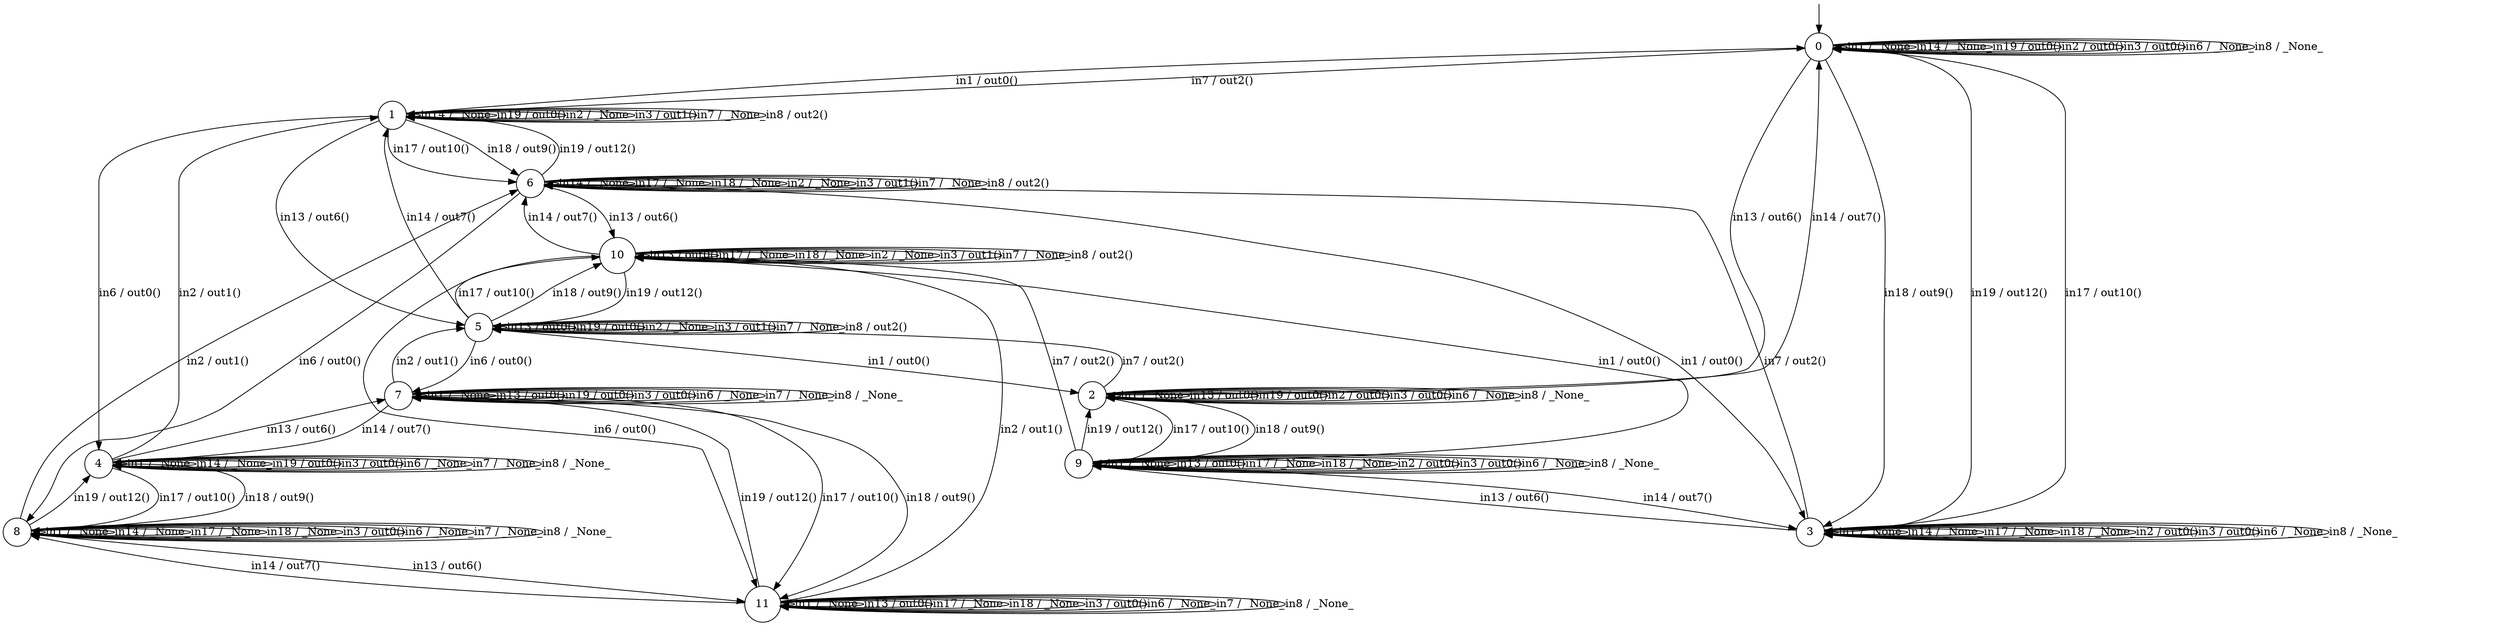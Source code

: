 digraph g {

	s0 [shape="circle" label="0"];
	s1 [shape="circle" label="1"];
	s2 [shape="circle" label="2"];
	s3 [shape="circle" label="3"];
	s4 [shape="circle" label="4"];
	s5 [shape="circle" label="5"];
	s6 [shape="circle" label="6"];
	s7 [shape="circle" label="7"];
	s8 [shape="circle" label="8"];
	s9 [shape="circle" label="9"];
	s10 [shape="circle" label="10"];
	s11 [shape="circle" label="11"];
	s0 -> s0 [label="in1 / _None_"];
	s0 -> s2 [label="in13 / out6()"];
	s0 -> s0 [label="in14 / _None_"];
	s0 -> s3 [label="in17 / out10()"];
	s0 -> s3 [label="in18 / out9()"];
	s0 -> s0 [label="in19 / out0()"];
	s0 -> s0 [label="in2 / out0()"];
	s0 -> s0 [label="in3 / out0()"];
	s0 -> s0 [label="in6 / _None_"];
	s0 -> s1 [label="in7 / out2()"];
	s0 -> s0 [label="in8 / _None_"];
	s1 -> s0 [label="in1 / out0()"];
	s1 -> s5 [label="in13 / out6()"];
	s1 -> s1 [label="in14 / _None_"];
	s1 -> s6 [label="in17 / out10()"];
	s1 -> s6 [label="in18 / out9()"];
	s1 -> s1 [label="in19 / out0()"];
	s1 -> s1 [label="in2 / _None_"];
	s1 -> s1 [label="in3 / out1()"];
	s1 -> s4 [label="in6 / out0()"];
	s1 -> s1 [label="in7 / _None_"];
	s1 -> s1 [label="in8 / out2()"];
	s2 -> s2 [label="in1 / _None_"];
	s2 -> s2 [label="in13 / out0()"];
	s2 -> s0 [label="in14 / out7()"];
	s2 -> s9 [label="in17 / out10()"];
	s2 -> s9 [label="in18 / out9()"];
	s2 -> s2 [label="in19 / out0()"];
	s2 -> s2 [label="in2 / out0()"];
	s2 -> s2 [label="in3 / out0()"];
	s2 -> s2 [label="in6 / _None_"];
	s2 -> s5 [label="in7 / out2()"];
	s2 -> s2 [label="in8 / _None_"];
	s3 -> s3 [label="in1 / _None_"];
	s3 -> s9 [label="in13 / out6()"];
	s3 -> s3 [label="in14 / _None_"];
	s3 -> s3 [label="in17 / _None_"];
	s3 -> s3 [label="in18 / _None_"];
	s3 -> s0 [label="in19 / out12()"];
	s3 -> s3 [label="in2 / out0()"];
	s3 -> s3 [label="in3 / out0()"];
	s3 -> s3 [label="in6 / _None_"];
	s3 -> s6 [label="in7 / out2()"];
	s3 -> s3 [label="in8 / _None_"];
	s4 -> s4 [label="in1 / _None_"];
	s4 -> s7 [label="in13 / out6()"];
	s4 -> s4 [label="in14 / _None_"];
	s4 -> s8 [label="in17 / out10()"];
	s4 -> s8 [label="in18 / out9()"];
	s4 -> s4 [label="in19 / out0()"];
	s4 -> s1 [label="in2 / out1()"];
	s4 -> s4 [label="in3 / out0()"];
	s4 -> s4 [label="in6 / _None_"];
	s4 -> s4 [label="in7 / _None_"];
	s4 -> s4 [label="in8 / _None_"];
	s5 -> s2 [label="in1 / out0()"];
	s5 -> s5 [label="in13 / out0()"];
	s5 -> s1 [label="in14 / out7()"];
	s5 -> s10 [label="in17 / out10()"];
	s5 -> s10 [label="in18 / out9()"];
	s5 -> s5 [label="in19 / out0()"];
	s5 -> s5 [label="in2 / _None_"];
	s5 -> s5 [label="in3 / out1()"];
	s5 -> s7 [label="in6 / out0()"];
	s5 -> s5 [label="in7 / _None_"];
	s5 -> s5 [label="in8 / out2()"];
	s6 -> s3 [label="in1 / out0()"];
	s6 -> s10 [label="in13 / out6()"];
	s6 -> s6 [label="in14 / _None_"];
	s6 -> s6 [label="in17 / _None_"];
	s6 -> s6 [label="in18 / _None_"];
	s6 -> s1 [label="in19 / out12()"];
	s6 -> s6 [label="in2 / _None_"];
	s6 -> s6 [label="in3 / out1()"];
	s6 -> s8 [label="in6 / out0()"];
	s6 -> s6 [label="in7 / _None_"];
	s6 -> s6 [label="in8 / out2()"];
	s7 -> s7 [label="in1 / _None_"];
	s7 -> s7 [label="in13 / out0()"];
	s7 -> s4 [label="in14 / out7()"];
	s7 -> s11 [label="in17 / out10()"];
	s7 -> s11 [label="in18 / out9()"];
	s7 -> s7 [label="in19 / out0()"];
	s7 -> s5 [label="in2 / out1()"];
	s7 -> s7 [label="in3 / out0()"];
	s7 -> s7 [label="in6 / _None_"];
	s7 -> s7 [label="in7 / _None_"];
	s7 -> s7 [label="in8 / _None_"];
	s8 -> s8 [label="in1 / _None_"];
	s8 -> s11 [label="in13 / out6()"];
	s8 -> s8 [label="in14 / _None_"];
	s8 -> s8 [label="in17 / _None_"];
	s8 -> s8 [label="in18 / _None_"];
	s8 -> s4 [label="in19 / out12()"];
	s8 -> s6 [label="in2 / out1()"];
	s8 -> s8 [label="in3 / out0()"];
	s8 -> s8 [label="in6 / _None_"];
	s8 -> s8 [label="in7 / _None_"];
	s8 -> s8 [label="in8 / _None_"];
	s9 -> s9 [label="in1 / _None_"];
	s9 -> s9 [label="in13 / out0()"];
	s9 -> s3 [label="in14 / out7()"];
	s9 -> s9 [label="in17 / _None_"];
	s9 -> s9 [label="in18 / _None_"];
	s9 -> s2 [label="in19 / out12()"];
	s9 -> s9 [label="in2 / out0()"];
	s9 -> s9 [label="in3 / out0()"];
	s9 -> s9 [label="in6 / _None_"];
	s9 -> s10 [label="in7 / out2()"];
	s9 -> s9 [label="in8 / _None_"];
	s10 -> s9 [label="in1 / out0()"];
	s10 -> s10 [label="in13 / out0()"];
	s10 -> s6 [label="in14 / out7()"];
	s10 -> s10 [label="in17 / _None_"];
	s10 -> s10 [label="in18 / _None_"];
	s10 -> s5 [label="in19 / out12()"];
	s10 -> s10 [label="in2 / _None_"];
	s10 -> s10 [label="in3 / out1()"];
	s10 -> s11 [label="in6 / out0()"];
	s10 -> s10 [label="in7 / _None_"];
	s10 -> s10 [label="in8 / out2()"];
	s11 -> s11 [label="in1 / _None_"];
	s11 -> s11 [label="in13 / out0()"];
	s11 -> s8 [label="in14 / out7()"];
	s11 -> s11 [label="in17 / _None_"];
	s11 -> s11 [label="in18 / _None_"];
	s11 -> s7 [label="in19 / out12()"];
	s11 -> s10 [label="in2 / out1()"];
	s11 -> s11 [label="in3 / out0()"];
	s11 -> s11 [label="in6 / _None_"];
	s11 -> s11 [label="in7 / _None_"];
	s11 -> s11 [label="in8 / _None_"];

__start0 [label="" shape="none" width="0" height="0"];
__start0 -> s0;

}
